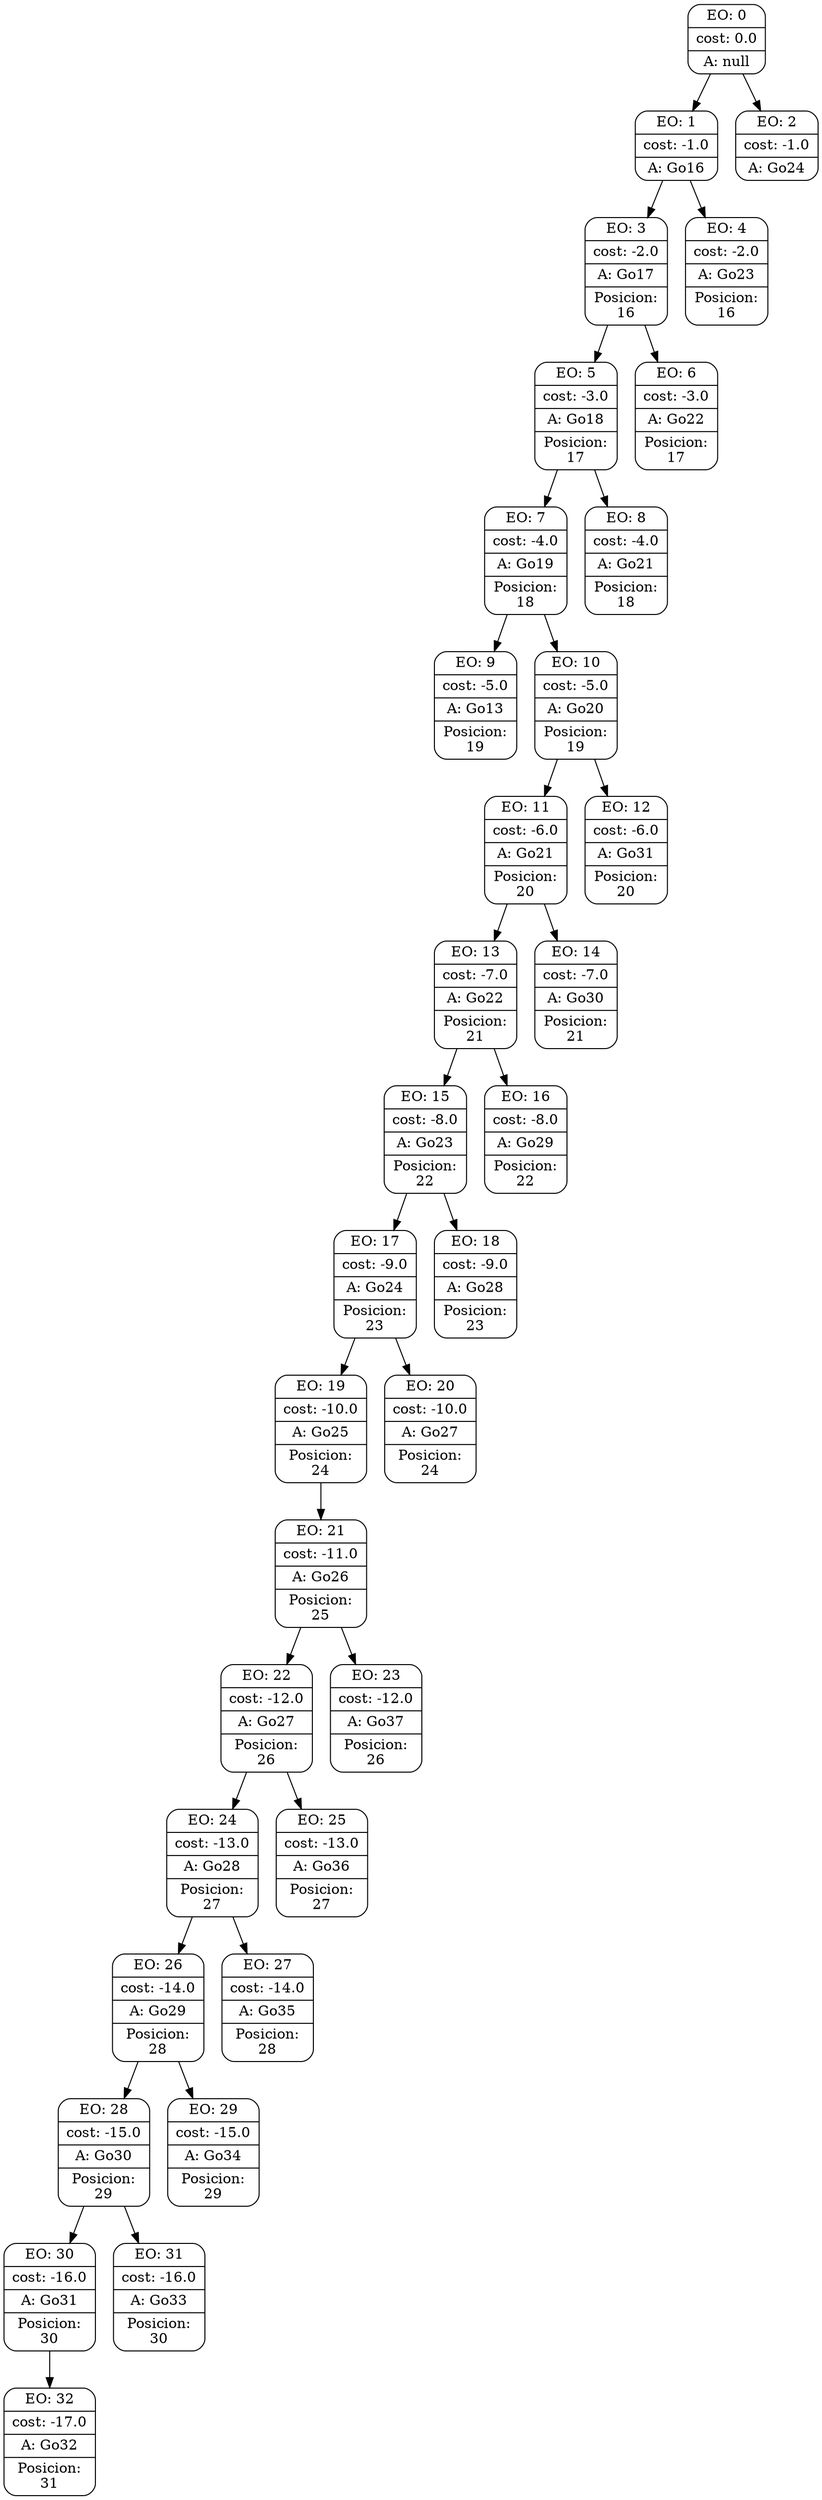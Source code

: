digraph g {
node [shape = Mrecord];
nodo0[label="{EO: 0|cost: 0.0|A: null}"]
nodo1[label="{EO: 1|cost: -1.0|A: Go16}"]
nodo3[label="{EO: 3|cost: -2.0|A: Go17|Posicion:\n16}"]
nodo5[label="{EO: 5|cost: -3.0|A: Go18|Posicion:\n17}"]
nodo7[label="{EO: 7|cost: -4.0|A: Go19|Posicion:\n18}"]
nodo9[label="{EO: 9|cost: -5.0|A: Go13|Posicion:\n19}"]

nodo7 -> nodo9;
nodo10[label="{EO: 10|cost: -5.0|A: Go20|Posicion:\n19}"]
nodo11[label="{EO: 11|cost: -6.0|A: Go21|Posicion:\n20}"]
nodo13[label="{EO: 13|cost: -7.0|A: Go22|Posicion:\n21}"]
nodo15[label="{EO: 15|cost: -8.0|A: Go23|Posicion:\n22}"]
nodo17[label="{EO: 17|cost: -9.0|A: Go24|Posicion:\n23}"]
nodo19[label="{EO: 19|cost: -10.0|A: Go25|Posicion:\n24}"]
nodo21[label="{EO: 21|cost: -11.0|A: Go26|Posicion:\n25}"]
nodo22[label="{EO: 22|cost: -12.0|A: Go27|Posicion:\n26}"]
nodo24[label="{EO: 24|cost: -13.0|A: Go28|Posicion:\n27}"]
nodo26[label="{EO: 26|cost: -14.0|A: Go29|Posicion:\n28}"]
nodo28[label="{EO: 28|cost: -15.0|A: Go30|Posicion:\n29}"]
nodo30[label="{EO: 30|cost: -16.0|A: Go31|Posicion:\n30}"]
nodo32[label="{EO: 32|cost: -17.0|A: Go32|Posicion:\n31}"]

nodo30 -> nodo32;

nodo28 -> nodo30;
nodo31[label="{EO: 31|cost: -16.0|A: Go33|Posicion:\n30}"]

nodo28 -> nodo31;

nodo26 -> nodo28;
nodo29[label="{EO: 29|cost: -15.0|A: Go34|Posicion:\n29}"]

nodo26 -> nodo29;

nodo24 -> nodo26;
nodo27[label="{EO: 27|cost: -14.0|A: Go35|Posicion:\n28}"]

nodo24 -> nodo27;

nodo22 -> nodo24;
nodo25[label="{EO: 25|cost: -13.0|A: Go36|Posicion:\n27}"]

nodo22 -> nodo25;

nodo21 -> nodo22;
nodo23[label="{EO: 23|cost: -12.0|A: Go37|Posicion:\n26}"]

nodo21 -> nodo23;

nodo19 -> nodo21;

nodo17 -> nodo19;
nodo20[label="{EO: 20|cost: -10.0|A: Go27|Posicion:\n24}"]

nodo17 -> nodo20;

nodo15 -> nodo17;
nodo18[label="{EO: 18|cost: -9.0|A: Go28|Posicion:\n23}"]

nodo15 -> nodo18;

nodo13 -> nodo15;
nodo16[label="{EO: 16|cost: -8.0|A: Go29|Posicion:\n22}"]

nodo13 -> nodo16;

nodo11 -> nodo13;
nodo14[label="{EO: 14|cost: -7.0|A: Go30|Posicion:\n21}"]

nodo11 -> nodo14;

nodo10 -> nodo11;
nodo12[label="{EO: 12|cost: -6.0|A: Go31|Posicion:\n20}"]

nodo10 -> nodo12;

nodo7 -> nodo10;

nodo5 -> nodo7;
nodo8[label="{EO: 8|cost: -4.0|A: Go21|Posicion:\n18}"]

nodo5 -> nodo8;

nodo3 -> nodo5;
nodo6[label="{EO: 6|cost: -3.0|A: Go22|Posicion:\n17}"]

nodo3 -> nodo6;

nodo1 -> nodo3;
nodo4[label="{EO: 4|cost: -2.0|A: Go23|Posicion:\n16}"]

nodo1 -> nodo4;

nodo0 -> nodo1;
nodo2[label="{EO: 2|cost: -1.0|A: Go24}"]

nodo0 -> nodo2;


}